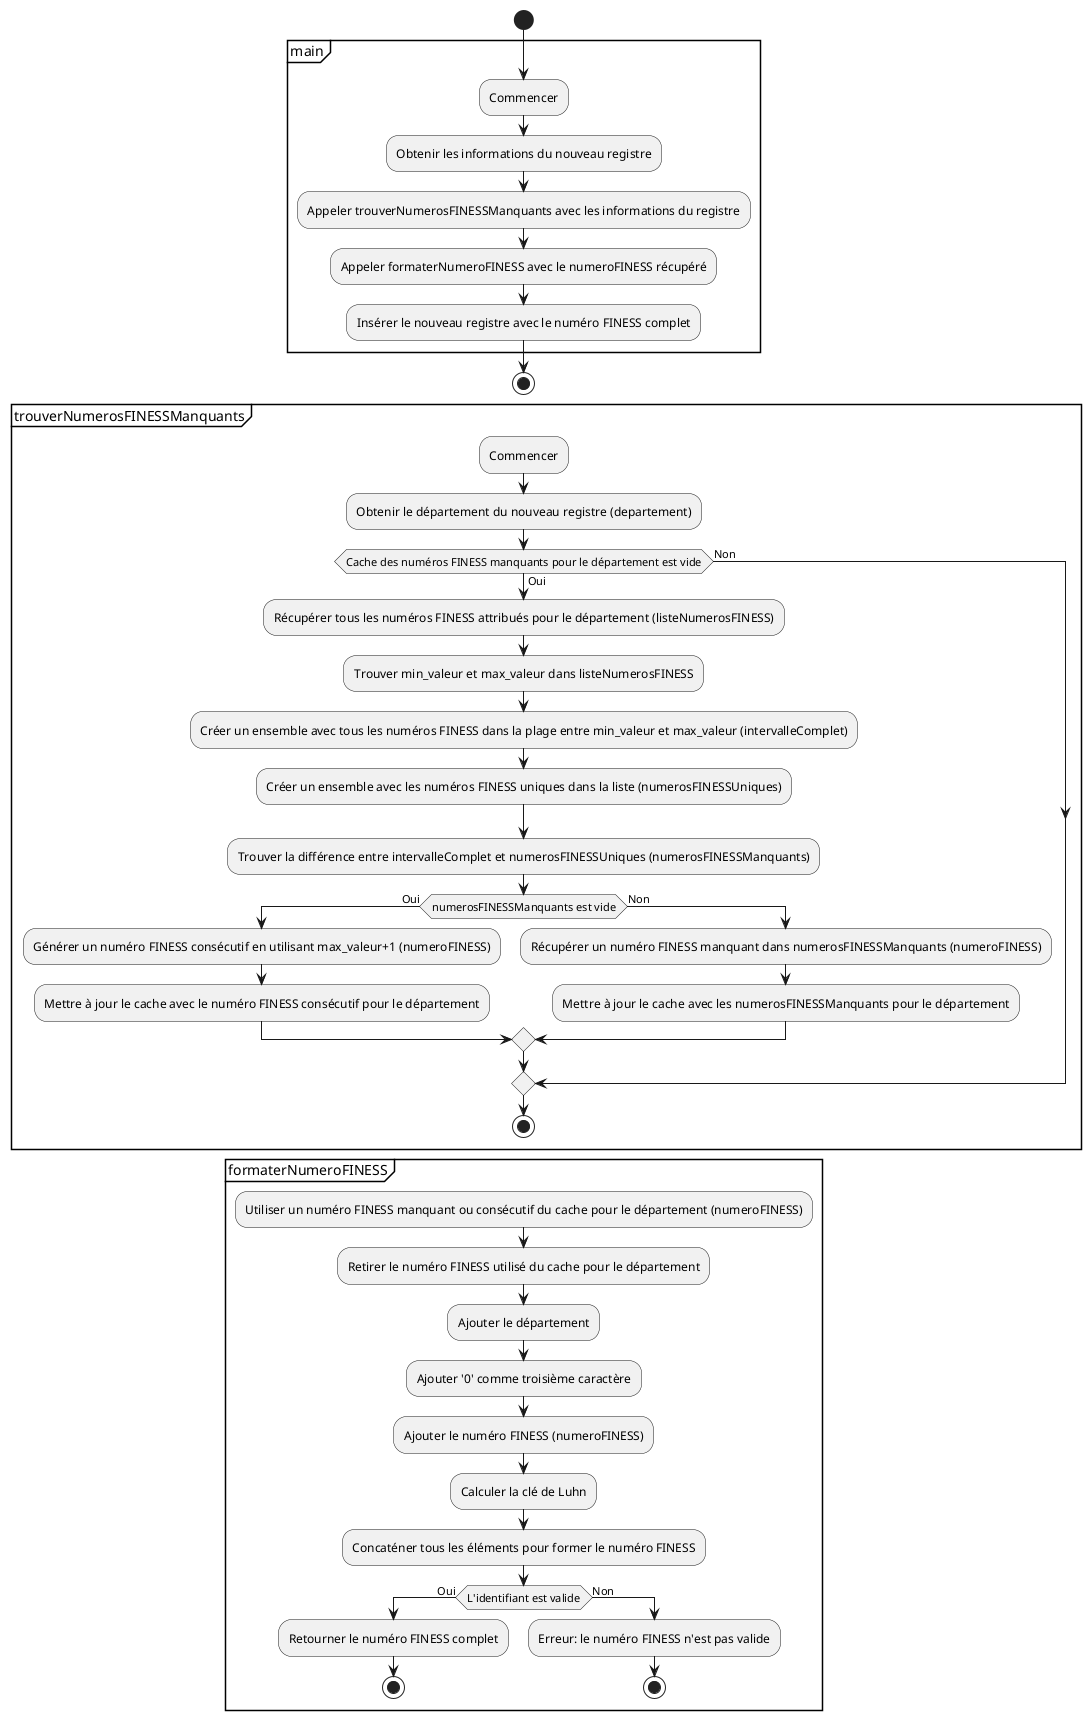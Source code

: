 @startuml
start
partition "main" {
    :Commencer;
    :Obtenir les informations du nouveau registre;
    :Appeler trouverNumerosFINESSManquants avec les informations du registre;
    :Appeler formaterNumeroFINESS avec le numeroFINESS récupéré;
    :Insérer le nouveau registre avec le numéro FINESS complet;
}
stop
partition "trouverNumerosFINESSManquants" {
    :Commencer;
    :Obtenir le département du nouveau registre (departement);
    if (Cache des numéros FINESS manquants pour le département est vide) then (Oui)
        :Récupérer tous les numéros FINESS attribués pour le département (listeNumerosFINESS);
        :Trouver min_valeur et max_valeur dans listeNumerosFINESS;

        :Créer un ensemble avec tous les numéros FINESS dans la plage entre min_valeur et max_valeur (intervalleComplet);
        :Créer un ensemble avec les numéros FINESS uniques dans la liste (numerosFINESSUniques);

        :Trouver la différence entre intervalleComplet et numerosFINESSUniques (numerosFINESSManquants);
        
        if (numerosFINESSManquants est vide) then (Oui)
            :Générer un numéro FINESS consécutif en utilisant max_valeur+1 (numeroFINESS);
            :Mettre à jour le cache avec le numéro FINESS consécutif pour le département;
        else (Non)
            :Récupérer un numéro FINESS manquant dans numerosFINESSManquants (numeroFINESS);
            :Mettre à jour le cache avec les numerosFINESSManquants pour le département;
        endif
    else (Non)

    endif
    stop
}

partition "formaterNumeroFINESS" {

    :Utiliser un numéro FINESS manquant ou consécutif du cache pour le département (numeroFINESS);
    :Retirer le numéro FINESS utilisé du cache pour le département;

    :Ajouter le département;
    :Ajouter '0' comme troisième caractère;
    :Ajouter le numéro FINESS (numeroFINESS);     
    :Calculer la clé de Luhn;
    :Concaténer tous les éléments pour former le numéro FINESS;
    
    if (L'identifiant est valide) then (Oui)
      :Retourner le numéro FINESS complet;
      stop
    else (Non)
      :Erreur: le numéro FINESS n'est pas valide;
      stop
    endif
}
@enduml